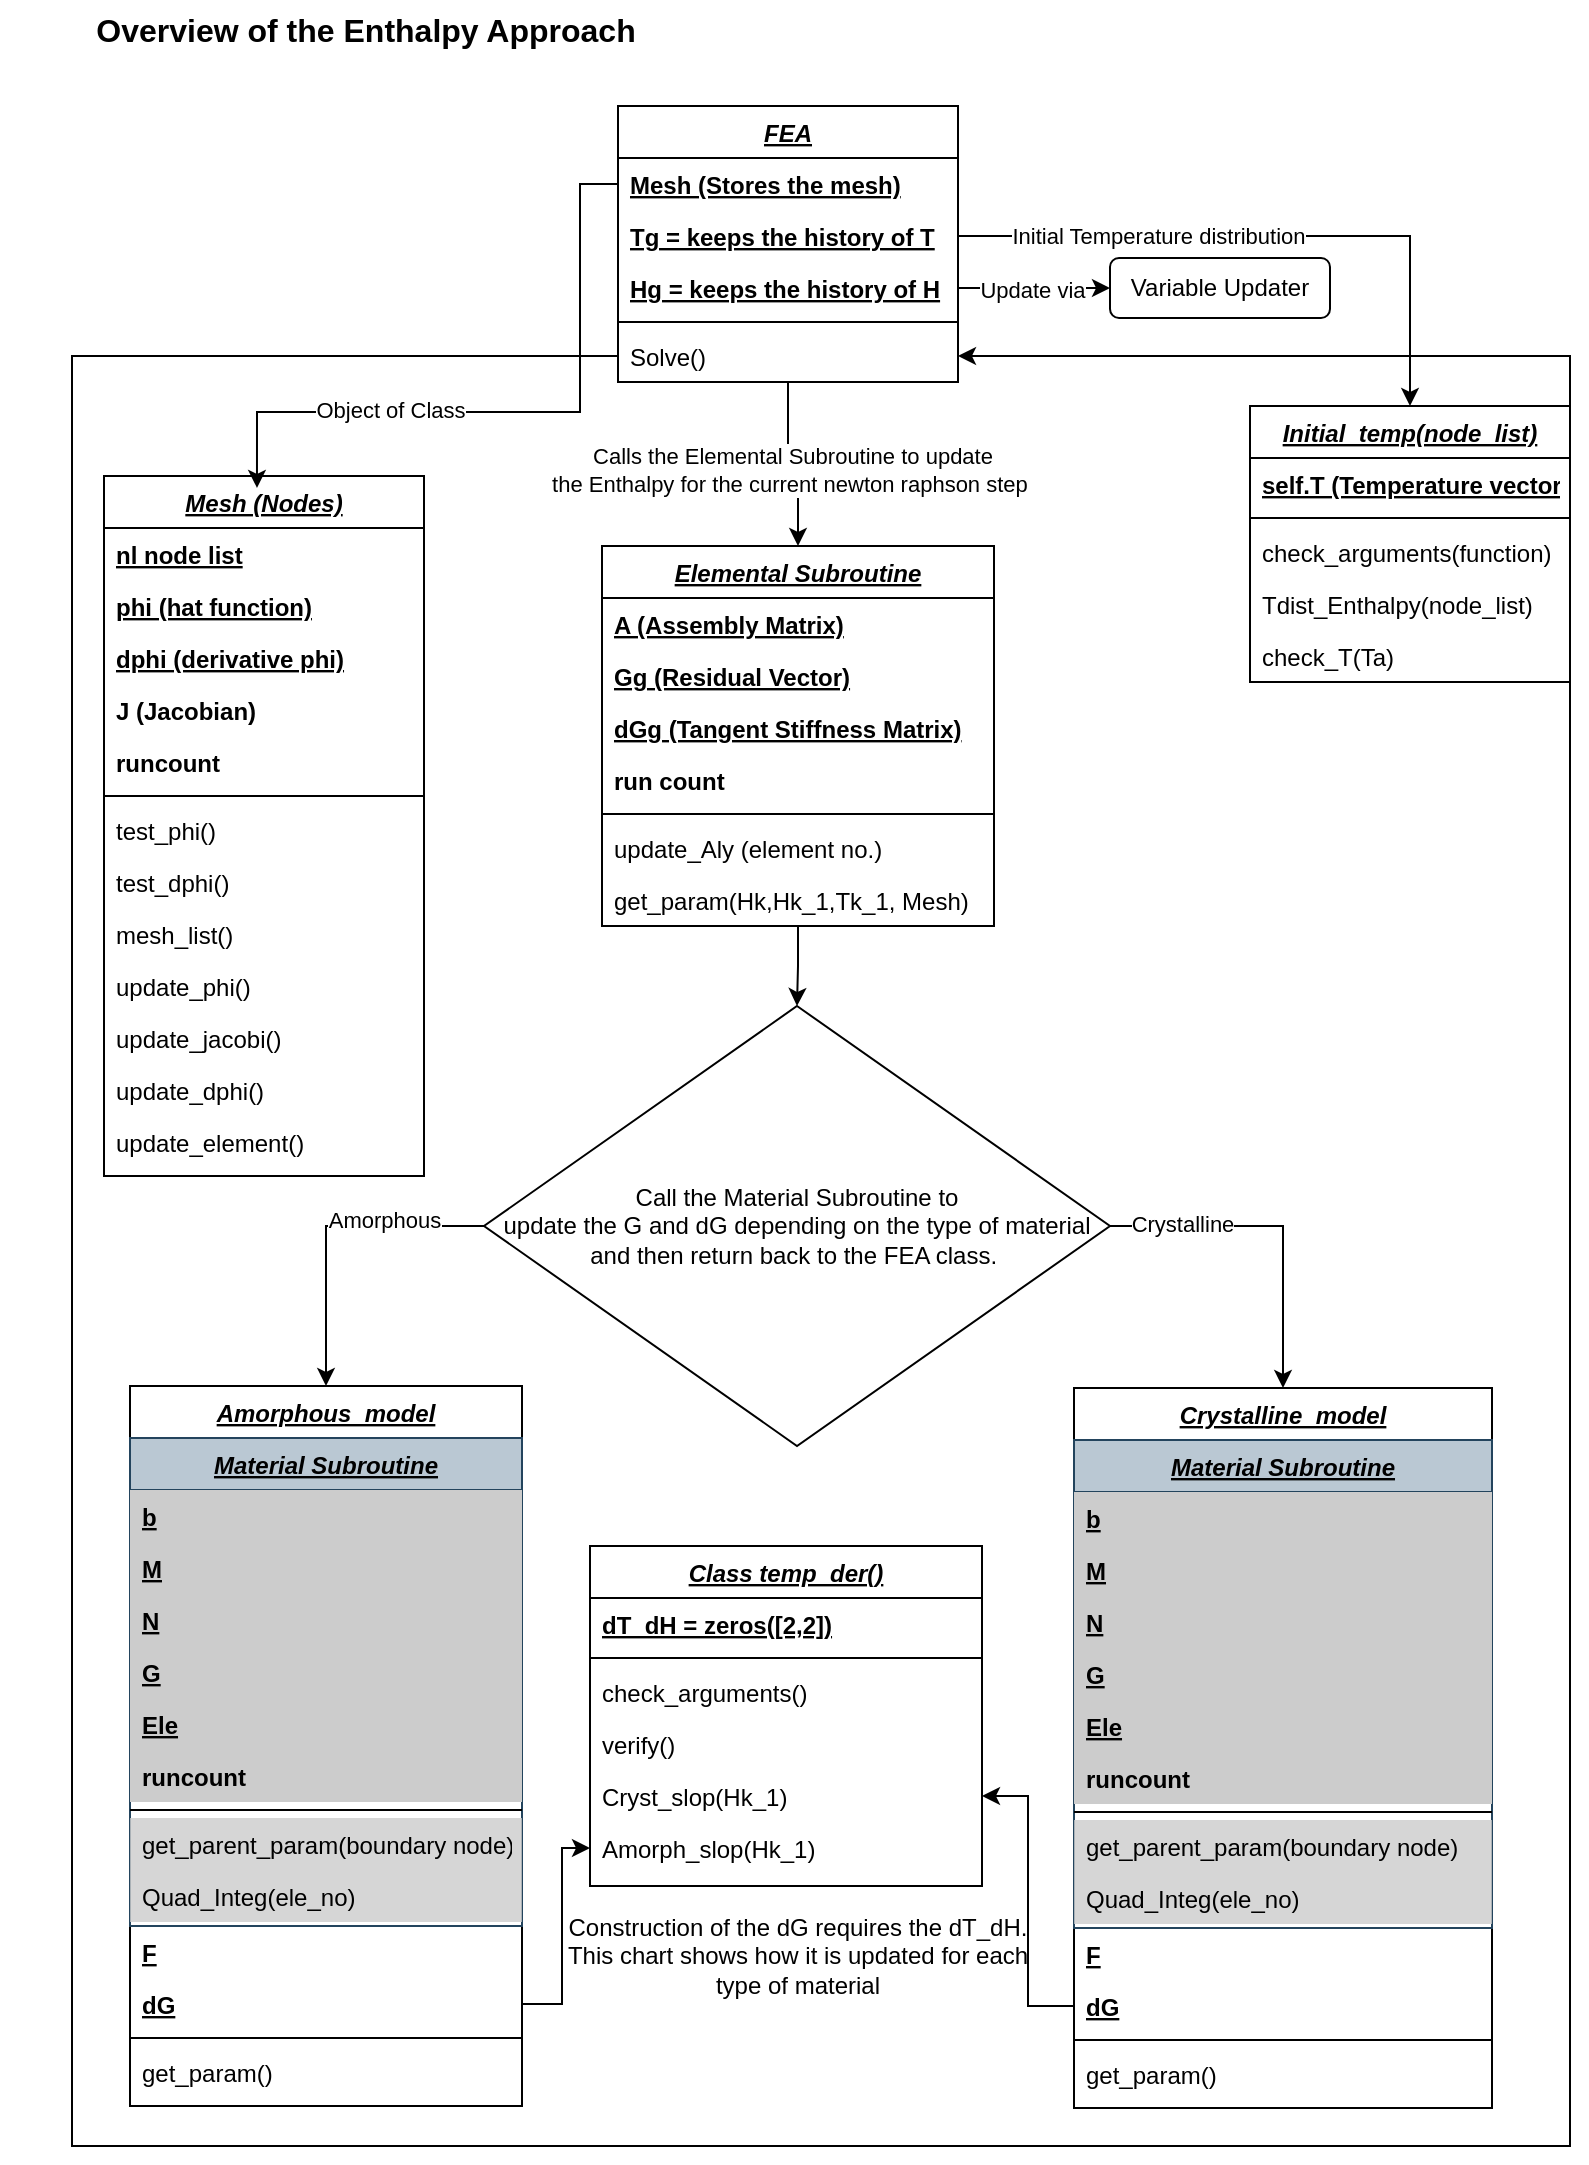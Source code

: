 <mxfile version="21.6.9" type="github">
  <diagram id="C5RBs43oDa-KdzZeNtuy" name="Page-1">
    <mxGraphModel dx="989" dy="570" grid="0" gridSize="10" guides="1" tooltips="1" connect="1" arrows="1" fold="1" page="1" pageScale="1" pageWidth="827" pageHeight="1169" math="0" shadow="0">
      <root>
        <mxCell id="WIyWlLk6GJQsqaUBKTNV-0" />
        <mxCell id="WIyWlLk6GJQsqaUBKTNV-1" parent="WIyWlLk6GJQsqaUBKTNV-0" />
        <mxCell id="n5Hhk4JCk81zsRMZou9J-4" style="edgeStyle=orthogonalEdgeStyle;rounded=0;orthogonalLoop=1;jettySize=auto;html=1;" parent="WIyWlLk6GJQsqaUBKTNV-1" source="zkfFHV4jXpPFQw0GAbJ--0" target="zkfFHV4jXpPFQw0GAbJ--17" edge="1">
          <mxGeometry relative="1" as="geometry" />
        </mxCell>
        <mxCell id="Q4a-WAnwk5-0MQSTKGTo-11" value="Calls the Elemental Subroutine to update &lt;br&gt;the Enthalpy for the current newton raphson step&amp;nbsp;" style="edgeLabel;html=1;align=center;verticalAlign=middle;resizable=0;points=[];" vertex="1" connectable="0" parent="n5Hhk4JCk81zsRMZou9J-4">
          <mxGeometry x="-0.01" y="-3" relative="1" as="geometry">
            <mxPoint as="offset" />
          </mxGeometry>
        </mxCell>
        <mxCell id="zkfFHV4jXpPFQw0GAbJ--13" value="Amorphous_model" style="swimlane;fontStyle=7;align=center;verticalAlign=top;childLayout=stackLayout;horizontal=1;startSize=26;horizontalStack=0;resizeParent=1;resizeLast=0;collapsible=1;marginBottom=0;rounded=0;shadow=0;strokeWidth=1;" parent="WIyWlLk6GJQsqaUBKTNV-1" vertex="1">
          <mxGeometry x="69" y="713" width="196" height="360" as="geometry">
            <mxRectangle x="340" y="380" width="170" height="26" as="alternateBounds" />
          </mxGeometry>
        </mxCell>
        <mxCell id="zkfFHV4jXpPFQw0GAbJ--6" value="Material Subroutine" style="swimlane;fontStyle=7;align=center;verticalAlign=top;childLayout=stackLayout;horizontal=1;startSize=26;horizontalStack=0;resizeParent=1;resizeLast=0;collapsible=1;marginBottom=0;rounded=0;shadow=0;strokeWidth=1;fillColor=#bac8d3;strokeColor=#23445d;" parent="zkfFHV4jXpPFQw0GAbJ--13" vertex="1">
          <mxGeometry y="26" width="196" height="244" as="geometry">
            <mxRectangle y="26" width="196" height="26" as="alternateBounds" />
          </mxGeometry>
        </mxCell>
        <mxCell id="zkfFHV4jXpPFQw0GAbJ--7" value="b" style="text;align=left;verticalAlign=top;spacingLeft=4;spacingRight=4;overflow=hidden;rotatable=0;points=[[0,0.5],[1,0.5]];portConstraint=eastwest;fillColor=#CCCCCC;fontStyle=5" parent="zkfFHV4jXpPFQw0GAbJ--6" vertex="1">
          <mxGeometry y="26" width="196" height="26" as="geometry" />
        </mxCell>
        <mxCell id="zkfFHV4jXpPFQw0GAbJ--8" value="M" style="text;align=left;verticalAlign=top;spacingLeft=4;spacingRight=4;overflow=hidden;rotatable=0;points=[[0,0.5],[1,0.5]];portConstraint=eastwest;rounded=0;shadow=0;html=0;fillColor=#CCCCCC;fontStyle=5" parent="zkfFHV4jXpPFQw0GAbJ--6" vertex="1">
          <mxGeometry y="52" width="196" height="26" as="geometry" />
        </mxCell>
        <mxCell id="zkfFHV4jXpPFQw0GAbJ--10" value="N" style="text;align=left;verticalAlign=top;spacingLeft=4;spacingRight=4;overflow=hidden;rotatable=0;points=[[0,0.5],[1,0.5]];portConstraint=eastwest;fontStyle=5;fillColor=#CCCCCC;" parent="zkfFHV4jXpPFQw0GAbJ--6" vertex="1">
          <mxGeometry y="78" width="196" height="26" as="geometry" />
        </mxCell>
        <mxCell id="n5Hhk4JCk81zsRMZou9J-6" value="G" style="text;align=left;verticalAlign=top;spacingLeft=4;spacingRight=4;overflow=hidden;rotatable=0;points=[[0,0.5],[1,0.5]];portConstraint=eastwest;fillColor=#CCCCCC;fontStyle=5" parent="zkfFHV4jXpPFQw0GAbJ--6" vertex="1">
          <mxGeometry y="104" width="196" height="26" as="geometry" />
        </mxCell>
        <mxCell id="n5Hhk4JCk81zsRMZou9J-7" value="Ele" style="text;align=left;verticalAlign=top;spacingLeft=4;spacingRight=4;overflow=hidden;rotatable=0;points=[[0,0.5],[1,0.5]];portConstraint=eastwest;fillColor=#CCCCCC;fontStyle=5" parent="zkfFHV4jXpPFQw0GAbJ--6" vertex="1">
          <mxGeometry y="130" width="196" height="26" as="geometry" />
        </mxCell>
        <mxCell id="n5Hhk4JCk81zsRMZou9J-8" value="runcount" style="text;align=left;verticalAlign=top;spacingLeft=4;spacingRight=4;overflow=hidden;rotatable=0;points=[[0,0.5],[1,0.5]];portConstraint=eastwest;fillColor=#CCCCCC;fontStyle=1" parent="zkfFHV4jXpPFQw0GAbJ--6" vertex="1">
          <mxGeometry y="156" width="196" height="26" as="geometry" />
        </mxCell>
        <mxCell id="zkfFHV4jXpPFQw0GAbJ--9" value="" style="line;html=1;strokeWidth=1;align=left;verticalAlign=middle;spacingTop=-1;spacingLeft=3;spacingRight=3;rotatable=0;labelPosition=right;points=[];portConstraint=eastwest;" parent="zkfFHV4jXpPFQw0GAbJ--6" vertex="1">
          <mxGeometry y="182" width="196" height="8" as="geometry" />
        </mxCell>
        <mxCell id="n5Hhk4JCk81zsRMZou9J-9" value="get_parent_param(boundary node)" style="text;align=left;verticalAlign=top;spacingLeft=4;spacingRight=4;overflow=hidden;rotatable=0;points=[[0,0.5],[1,0.5]];portConstraint=eastwest;fillColor=#CCCCCCCC;" parent="zkfFHV4jXpPFQw0GAbJ--6" vertex="1">
          <mxGeometry y="190" width="196" height="26" as="geometry" />
        </mxCell>
        <mxCell id="n5Hhk4JCk81zsRMZou9J-10" value="Quad_Integ(ele_no)" style="text;align=left;verticalAlign=top;spacingLeft=4;spacingRight=4;overflow=hidden;rotatable=0;points=[[0,0.5],[1,0.5]];portConstraint=eastwest;fillColor=#CCCCCCCC;" parent="zkfFHV4jXpPFQw0GAbJ--6" vertex="1">
          <mxGeometry y="216" width="196" height="26" as="geometry" />
        </mxCell>
        <mxCell id="n5Hhk4JCk81zsRMZou9J-15" value="F" style="text;align=left;verticalAlign=top;spacingLeft=4;spacingRight=4;overflow=hidden;rotatable=0;points=[[0,0.5],[1,0.5]];portConstraint=eastwest;fontStyle=5" parent="zkfFHV4jXpPFQw0GAbJ--13" vertex="1">
          <mxGeometry y="270" width="196" height="26" as="geometry" />
        </mxCell>
        <mxCell id="n5Hhk4JCk81zsRMZou9J-14" value="dG" style="text;align=left;verticalAlign=top;spacingLeft=4;spacingRight=4;overflow=hidden;rotatable=0;points=[[0,0.5],[1,0.5]];portConstraint=eastwest;rounded=0;shadow=0;html=0;fontStyle=5" parent="zkfFHV4jXpPFQw0GAbJ--13" vertex="1">
          <mxGeometry y="296" width="196" height="26" as="geometry" />
        </mxCell>
        <mxCell id="zkfFHV4jXpPFQw0GAbJ--15" value="" style="line;html=1;strokeWidth=1;align=left;verticalAlign=middle;spacingTop=-1;spacingLeft=3;spacingRight=3;rotatable=0;labelPosition=right;points=[];portConstraint=eastwest;" parent="zkfFHV4jXpPFQw0GAbJ--13" vertex="1">
          <mxGeometry y="322" width="196" height="8" as="geometry" />
        </mxCell>
        <mxCell id="n5Hhk4JCk81zsRMZou9J-16" value="get_param()" style="text;align=left;verticalAlign=top;spacingLeft=4;spacingRight=4;overflow=hidden;rotatable=0;points=[[0,0.5],[1,0.5]];portConstraint=eastwest;rounded=0;shadow=0;html=0;" parent="zkfFHV4jXpPFQw0GAbJ--13" vertex="1">
          <mxGeometry y="330" width="196" height="26" as="geometry" />
        </mxCell>
        <mxCell id="n5Hhk4JCk81zsRMZou9J-43" style="edgeStyle=orthogonalEdgeStyle;rounded=0;orthogonalLoop=1;jettySize=auto;html=1;entryX=0.5;entryY=0;entryDx=0;entryDy=0;" parent="WIyWlLk6GJQsqaUBKTNV-1" source="zkfFHV4jXpPFQw0GAbJ--17" target="n5Hhk4JCk81zsRMZou9J-42" edge="1">
          <mxGeometry relative="1" as="geometry" />
        </mxCell>
        <mxCell id="zkfFHV4jXpPFQw0GAbJ--17" value="Elemental Subroutine" style="swimlane;fontStyle=7;align=center;verticalAlign=top;childLayout=stackLayout;horizontal=1;startSize=26;horizontalStack=0;resizeParent=1;resizeLast=0;collapsible=1;marginBottom=0;rounded=0;shadow=0;strokeWidth=1;" parent="WIyWlLk6GJQsqaUBKTNV-1" vertex="1">
          <mxGeometry x="305" y="293" width="196" height="190" as="geometry">
            <mxRectangle x="550" y="140" width="160" height="26" as="alternateBounds" />
          </mxGeometry>
        </mxCell>
        <mxCell id="zkfFHV4jXpPFQw0GAbJ--18" value="A (Assembly Matrix)" style="text;align=left;verticalAlign=top;spacingLeft=4;spacingRight=4;overflow=hidden;rotatable=0;points=[[0,0.5],[1,0.5]];portConstraint=eastwest;fontStyle=5" parent="zkfFHV4jXpPFQw0GAbJ--17" vertex="1">
          <mxGeometry y="26" width="196" height="26" as="geometry" />
        </mxCell>
        <mxCell id="zkfFHV4jXpPFQw0GAbJ--19" value="Gg (Residual Vector)" style="text;align=left;verticalAlign=top;spacingLeft=4;spacingRight=4;overflow=hidden;rotatable=0;points=[[0,0.5],[1,0.5]];portConstraint=eastwest;rounded=0;shadow=0;html=0;fontStyle=5" parent="zkfFHV4jXpPFQw0GAbJ--17" vertex="1">
          <mxGeometry y="52" width="196" height="26" as="geometry" />
        </mxCell>
        <mxCell id="zkfFHV4jXpPFQw0GAbJ--20" value="dGg (Tangent Stiffness Matrix)" style="text;align=left;verticalAlign=top;spacingLeft=4;spacingRight=4;overflow=hidden;rotatable=0;points=[[0,0.5],[1,0.5]];portConstraint=eastwest;rounded=0;shadow=0;html=0;fontStyle=5" parent="zkfFHV4jXpPFQw0GAbJ--17" vertex="1">
          <mxGeometry y="78" width="196" height="26" as="geometry" />
        </mxCell>
        <mxCell id="zkfFHV4jXpPFQw0GAbJ--21" value="run count " style="text;align=left;verticalAlign=top;spacingLeft=4;spacingRight=4;overflow=hidden;rotatable=0;points=[[0,0.5],[1,0.5]];portConstraint=eastwest;rounded=0;shadow=0;html=0;fontStyle=1" parent="zkfFHV4jXpPFQw0GAbJ--17" vertex="1">
          <mxGeometry y="104" width="196" height="26" as="geometry" />
        </mxCell>
        <mxCell id="zkfFHV4jXpPFQw0GAbJ--23" value="" style="line;html=1;strokeWidth=1;align=left;verticalAlign=middle;spacingTop=-1;spacingLeft=3;spacingRight=3;rotatable=0;labelPosition=right;points=[];portConstraint=eastwest;" parent="zkfFHV4jXpPFQw0GAbJ--17" vertex="1">
          <mxGeometry y="130" width="196" height="8" as="geometry" />
        </mxCell>
        <mxCell id="zkfFHV4jXpPFQw0GAbJ--24" value="update_Aly (element no.)" style="text;align=left;verticalAlign=top;spacingLeft=4;spacingRight=4;overflow=hidden;rotatable=0;points=[[0,0.5],[1,0.5]];portConstraint=eastwest;" parent="zkfFHV4jXpPFQw0GAbJ--17" vertex="1">
          <mxGeometry y="138" width="196" height="26" as="geometry" />
        </mxCell>
        <mxCell id="zkfFHV4jXpPFQw0GAbJ--25" value="get_param(Hk,Hk_1,Tk_1, Mesh)" style="text;align=left;verticalAlign=top;spacingLeft=4;spacingRight=4;overflow=hidden;rotatable=0;points=[[0,0.5],[1,0.5]];portConstraint=eastwest;" parent="zkfFHV4jXpPFQw0GAbJ--17" vertex="1">
          <mxGeometry y="164" width="196" height="26" as="geometry" />
        </mxCell>
        <mxCell id="n5Hhk4JCk81zsRMZou9J-17" value="Crystalline_model" style="swimlane;fontStyle=7;align=center;verticalAlign=top;childLayout=stackLayout;horizontal=1;startSize=26;horizontalStack=0;resizeParent=1;resizeLast=0;collapsible=1;marginBottom=0;rounded=0;shadow=0;strokeWidth=1;" parent="WIyWlLk6GJQsqaUBKTNV-1" vertex="1">
          <mxGeometry x="541" y="714" width="209" height="360" as="geometry">
            <mxRectangle x="340" y="380" width="170" height="26" as="alternateBounds" />
          </mxGeometry>
        </mxCell>
        <mxCell id="n5Hhk4JCk81zsRMZou9J-18" value="Material Subroutine" style="swimlane;fontStyle=7;align=center;verticalAlign=top;childLayout=stackLayout;horizontal=1;startSize=26;horizontalStack=0;resizeParent=1;resizeLast=0;collapsible=1;marginBottom=0;rounded=0;shadow=0;strokeWidth=1;fillColor=#bac8d3;strokeColor=#23445d;" parent="n5Hhk4JCk81zsRMZou9J-17" vertex="1">
          <mxGeometry y="26" width="209" height="244" as="geometry">
            <mxRectangle y="26" width="160" height="26" as="alternateBounds" />
          </mxGeometry>
        </mxCell>
        <mxCell id="n5Hhk4JCk81zsRMZou9J-19" value="b" style="text;align=left;verticalAlign=top;spacingLeft=4;spacingRight=4;overflow=hidden;rotatable=0;points=[[0,0.5],[1,0.5]];portConstraint=eastwest;fillColor=#CCCCCC;fontStyle=5" parent="n5Hhk4JCk81zsRMZou9J-18" vertex="1">
          <mxGeometry y="26" width="209" height="26" as="geometry" />
        </mxCell>
        <mxCell id="n5Hhk4JCk81zsRMZou9J-20" value="M" style="text;align=left;verticalAlign=top;spacingLeft=4;spacingRight=4;overflow=hidden;rotatable=0;points=[[0,0.5],[1,0.5]];portConstraint=eastwest;rounded=0;shadow=0;html=0;fillColor=#CCCCCC;fontStyle=5" parent="n5Hhk4JCk81zsRMZou9J-18" vertex="1">
          <mxGeometry y="52" width="209" height="26" as="geometry" />
        </mxCell>
        <mxCell id="n5Hhk4JCk81zsRMZou9J-21" value="N" style="text;align=left;verticalAlign=top;spacingLeft=4;spacingRight=4;overflow=hidden;rotatable=0;points=[[0,0.5],[1,0.5]];portConstraint=eastwest;fontStyle=5;fillColor=#CCCCCC;" parent="n5Hhk4JCk81zsRMZou9J-18" vertex="1">
          <mxGeometry y="78" width="209" height="26" as="geometry" />
        </mxCell>
        <mxCell id="n5Hhk4JCk81zsRMZou9J-22" value="G" style="text;align=left;verticalAlign=top;spacingLeft=4;spacingRight=4;overflow=hidden;rotatable=0;points=[[0,0.5],[1,0.5]];portConstraint=eastwest;fillColor=#CCCCCC;fontStyle=5" parent="n5Hhk4JCk81zsRMZou9J-18" vertex="1">
          <mxGeometry y="104" width="209" height="26" as="geometry" />
        </mxCell>
        <mxCell id="n5Hhk4JCk81zsRMZou9J-23" value="Ele" style="text;align=left;verticalAlign=top;spacingLeft=4;spacingRight=4;overflow=hidden;rotatable=0;points=[[0,0.5],[1,0.5]];portConstraint=eastwest;fillColor=#CCCCCC;fontStyle=5" parent="n5Hhk4JCk81zsRMZou9J-18" vertex="1">
          <mxGeometry y="130" width="209" height="26" as="geometry" />
        </mxCell>
        <mxCell id="n5Hhk4JCk81zsRMZou9J-24" value="runcount" style="text;align=left;verticalAlign=top;spacingLeft=4;spacingRight=4;overflow=hidden;rotatable=0;points=[[0,0.5],[1,0.5]];portConstraint=eastwest;fillColor=#CCCCCC;fontStyle=1" parent="n5Hhk4JCk81zsRMZou9J-18" vertex="1">
          <mxGeometry y="156" width="209" height="26" as="geometry" />
        </mxCell>
        <mxCell id="n5Hhk4JCk81zsRMZou9J-25" value="" style="line;html=1;strokeWidth=1;align=left;verticalAlign=middle;spacingTop=-1;spacingLeft=3;spacingRight=3;rotatable=0;labelPosition=right;points=[];portConstraint=eastwest;" parent="n5Hhk4JCk81zsRMZou9J-18" vertex="1">
          <mxGeometry y="182" width="209" height="8" as="geometry" />
        </mxCell>
        <mxCell id="n5Hhk4JCk81zsRMZou9J-26" value="get_parent_param(boundary node)" style="text;align=left;verticalAlign=top;spacingLeft=4;spacingRight=4;overflow=hidden;rotatable=0;points=[[0,0.5],[1,0.5]];portConstraint=eastwest;fillColor=#CCCCCCCC;" parent="n5Hhk4JCk81zsRMZou9J-18" vertex="1">
          <mxGeometry y="190" width="209" height="26" as="geometry" />
        </mxCell>
        <mxCell id="n5Hhk4JCk81zsRMZou9J-27" value="Quad_Integ(ele_no)" style="text;align=left;verticalAlign=top;spacingLeft=4;spacingRight=4;overflow=hidden;rotatable=0;points=[[0,0.5],[1,0.5]];portConstraint=eastwest;fillColor=#CCCCCCCC;" parent="n5Hhk4JCk81zsRMZou9J-18" vertex="1">
          <mxGeometry y="216" width="209" height="26" as="geometry" />
        </mxCell>
        <mxCell id="n5Hhk4JCk81zsRMZou9J-28" value="F" style="text;align=left;verticalAlign=top;spacingLeft=4;spacingRight=4;overflow=hidden;rotatable=0;points=[[0,0.5],[1,0.5]];portConstraint=eastwest;fontStyle=5" parent="n5Hhk4JCk81zsRMZou9J-17" vertex="1">
          <mxGeometry y="270" width="209" height="26" as="geometry" />
        </mxCell>
        <mxCell id="n5Hhk4JCk81zsRMZou9J-29" value="dG" style="text;align=left;verticalAlign=top;spacingLeft=4;spacingRight=4;overflow=hidden;rotatable=0;points=[[0,0.5],[1,0.5]];portConstraint=eastwest;rounded=0;shadow=0;html=0;fontStyle=5" parent="n5Hhk4JCk81zsRMZou9J-17" vertex="1">
          <mxGeometry y="296" width="209" height="26" as="geometry" />
        </mxCell>
        <mxCell id="n5Hhk4JCk81zsRMZou9J-30" value="" style="line;html=1;strokeWidth=1;align=left;verticalAlign=middle;spacingTop=-1;spacingLeft=3;spacingRight=3;rotatable=0;labelPosition=right;points=[];portConstraint=eastwest;" parent="n5Hhk4JCk81zsRMZou9J-17" vertex="1">
          <mxGeometry y="322" width="209" height="8" as="geometry" />
        </mxCell>
        <mxCell id="n5Hhk4JCk81zsRMZou9J-31" value="get_param()" style="text;align=left;verticalAlign=top;spacingLeft=4;spacingRight=4;overflow=hidden;rotatable=0;points=[[0,0.5],[1,0.5]];portConstraint=eastwest;rounded=0;shadow=0;html=0;" parent="n5Hhk4JCk81zsRMZou9J-17" vertex="1">
          <mxGeometry y="330" width="209" height="26" as="geometry" />
        </mxCell>
        <mxCell id="n5Hhk4JCk81zsRMZou9J-44" style="edgeStyle=orthogonalEdgeStyle;rounded=0;orthogonalLoop=1;jettySize=auto;html=1;entryX=0.5;entryY=0;entryDx=0;entryDy=0;" parent="WIyWlLk6GJQsqaUBKTNV-1" source="n5Hhk4JCk81zsRMZou9J-42" target="zkfFHV4jXpPFQw0GAbJ--13" edge="1">
          <mxGeometry relative="1" as="geometry">
            <Array as="points">
              <mxPoint x="167" y="633" />
            </Array>
          </mxGeometry>
        </mxCell>
        <mxCell id="n5Hhk4JCk81zsRMZou9J-46" value="Amorphous" style="edgeLabel;html=1;align=center;verticalAlign=middle;resizable=0;points=[];" parent="n5Hhk4JCk81zsRMZou9J-44" vertex="1" connectable="0">
          <mxGeometry x="-0.373" y="-3" relative="1" as="geometry">
            <mxPoint as="offset" />
          </mxGeometry>
        </mxCell>
        <mxCell id="n5Hhk4JCk81zsRMZou9J-45" style="edgeStyle=orthogonalEdgeStyle;rounded=0;orthogonalLoop=1;jettySize=auto;html=1;entryX=0.5;entryY=0;entryDx=0;entryDy=0;" parent="WIyWlLk6GJQsqaUBKTNV-1" source="n5Hhk4JCk81zsRMZou9J-42" target="n5Hhk4JCk81zsRMZou9J-17" edge="1">
          <mxGeometry relative="1" as="geometry">
            <Array as="points">
              <mxPoint x="645" y="633" />
            </Array>
          </mxGeometry>
        </mxCell>
        <mxCell id="n5Hhk4JCk81zsRMZou9J-47" value="Crystalline" style="edgeLabel;html=1;align=center;verticalAlign=middle;resizable=0;points=[];" parent="n5Hhk4JCk81zsRMZou9J-45" vertex="1" connectable="0">
          <mxGeometry x="-0.576" y="1" relative="1" as="geometry">
            <mxPoint as="offset" />
          </mxGeometry>
        </mxCell>
        <mxCell id="n5Hhk4JCk81zsRMZou9J-42" value="Call the Material Subroutine to &lt;br&gt;update the G and dG depending on the type of material and then return back to the FEA class.&amp;nbsp;" style="rhombus;whiteSpace=wrap;html=1;" parent="WIyWlLk6GJQsqaUBKTNV-1" vertex="1">
          <mxGeometry x="246" y="523" width="313" height="220" as="geometry" />
        </mxCell>
        <mxCell id="n5Hhk4JCk81zsRMZou9J-54" style="edgeStyle=orthogonalEdgeStyle;rounded=0;orthogonalLoop=1;jettySize=auto;html=1;entryX=0.5;entryY=0;entryDx=0;entryDy=0;" parent="WIyWlLk6GJQsqaUBKTNV-1" source="zkfFHV4jXpPFQw0GAbJ--2" target="n5Hhk4JCk81zsRMZou9J-48" edge="1">
          <mxGeometry relative="1" as="geometry" />
        </mxCell>
        <mxCell id="n5Hhk4JCk81zsRMZou9J-55" value="Initial Temperature distribution" style="edgeLabel;html=1;align=center;verticalAlign=middle;resizable=0;points=[];" parent="n5Hhk4JCk81zsRMZou9J-54" vertex="1" connectable="0">
          <mxGeometry x="-0.621" y="1" relative="1" as="geometry">
            <mxPoint x="41" y="1" as="offset" />
          </mxGeometry>
        </mxCell>
        <mxCell id="n5Hhk4JCk81zsRMZou9J-56" value="Variable Updater" style="rounded=1;whiteSpace=wrap;html=1;" parent="WIyWlLk6GJQsqaUBKTNV-1" vertex="1">
          <mxGeometry x="559" y="149" width="110" height="30" as="geometry" />
        </mxCell>
        <mxCell id="zkfFHV4jXpPFQw0GAbJ--0" value="FEA" style="swimlane;fontStyle=7;align=center;verticalAlign=top;childLayout=stackLayout;horizontal=1;startSize=26;horizontalStack=0;resizeParent=1;resizeLast=0;collapsible=1;marginBottom=0;rounded=0;shadow=0;strokeWidth=1;" parent="WIyWlLk6GJQsqaUBKTNV-1" vertex="1">
          <mxGeometry x="313" y="73" width="170" height="138" as="geometry">
            <mxRectangle x="230" y="140" width="160" height="26" as="alternateBounds" />
          </mxGeometry>
        </mxCell>
        <mxCell id="zkfFHV4jXpPFQw0GAbJ--1" value="Mesh (Stores the mesh)" style="text;align=left;verticalAlign=top;spacingLeft=4;spacingRight=4;overflow=hidden;rotatable=0;points=[[0,0.5],[1,0.5]];portConstraint=eastwest;fontStyle=5" parent="zkfFHV4jXpPFQw0GAbJ--0" vertex="1">
          <mxGeometry y="26" width="170" height="26" as="geometry" />
        </mxCell>
        <mxCell id="zkfFHV4jXpPFQw0GAbJ--2" value="Tg = keeps the history of T" style="text;align=left;verticalAlign=top;spacingLeft=4;spacingRight=4;overflow=hidden;rotatable=0;points=[[0,0.5],[1,0.5]];portConstraint=eastwest;rounded=0;shadow=0;html=0;fontStyle=5" parent="zkfFHV4jXpPFQw0GAbJ--0" vertex="1">
          <mxGeometry y="52" width="170" height="26" as="geometry" />
        </mxCell>
        <mxCell id="zkfFHV4jXpPFQw0GAbJ--3" value="Hg = keeps the history of H" style="text;align=left;verticalAlign=top;spacingLeft=4;spacingRight=4;overflow=hidden;rotatable=0;points=[[0,0.5],[1,0.5]];portConstraint=eastwest;rounded=0;shadow=0;html=0;fontStyle=5" parent="zkfFHV4jXpPFQw0GAbJ--0" vertex="1">
          <mxGeometry y="78" width="170" height="26" as="geometry" />
        </mxCell>
        <mxCell id="zkfFHV4jXpPFQw0GAbJ--4" value="" style="line;html=1;strokeWidth=1;align=left;verticalAlign=middle;spacingTop=-1;spacingLeft=3;spacingRight=3;rotatable=0;labelPosition=right;points=[];portConstraint=eastwest;" parent="zkfFHV4jXpPFQw0GAbJ--0" vertex="1">
          <mxGeometry y="104" width="170" height="8" as="geometry" />
        </mxCell>
        <mxCell id="zkfFHV4jXpPFQw0GAbJ--5" value="Solve()" style="text;align=left;verticalAlign=top;spacingLeft=4;spacingRight=4;overflow=hidden;rotatable=0;points=[[0,0.5],[1,0.5]];portConstraint=eastwest;" parent="zkfFHV4jXpPFQw0GAbJ--0" vertex="1">
          <mxGeometry y="112" width="170" height="26" as="geometry" />
        </mxCell>
        <mxCell id="n5Hhk4JCk81zsRMZou9J-62" style="edgeStyle=orthogonalEdgeStyle;rounded=0;orthogonalLoop=1;jettySize=auto;html=1;exitX=0;exitY=0.5;exitDx=0;exitDy=0;entryX=1;entryY=0.5;entryDx=0;entryDy=0;" parent="zkfFHV4jXpPFQw0GAbJ--0" source="zkfFHV4jXpPFQw0GAbJ--5" target="zkfFHV4jXpPFQw0GAbJ--5" edge="1">
          <mxGeometry relative="1" as="geometry">
            <Array as="points">
              <mxPoint x="-273" y="125" />
              <mxPoint x="-273" y="1020" />
              <mxPoint x="476" y="1020" />
              <mxPoint x="476" y="125" />
            </Array>
          </mxGeometry>
        </mxCell>
        <mxCell id="n5Hhk4JCk81zsRMZou9J-48" value="Initial_temp(node_list)" style="swimlane;fontStyle=7;align=center;verticalAlign=top;childLayout=stackLayout;horizontal=1;startSize=26;horizontalStack=0;resizeParent=1;resizeLast=0;collapsible=1;marginBottom=0;rounded=0;shadow=0;strokeWidth=1;" parent="WIyWlLk6GJQsqaUBKTNV-1" vertex="1">
          <mxGeometry x="629" y="223" width="160" height="138" as="geometry">
            <mxRectangle x="230" y="140" width="160" height="26" as="alternateBounds" />
          </mxGeometry>
        </mxCell>
        <mxCell id="n5Hhk4JCk81zsRMZou9J-49" value="self.T (Temperature vector)" style="text;align=left;verticalAlign=top;spacingLeft=4;spacingRight=4;overflow=hidden;rotatable=0;points=[[0,0.5],[1,0.5]];portConstraint=eastwest;fontStyle=5" parent="n5Hhk4JCk81zsRMZou9J-48" vertex="1">
          <mxGeometry y="26" width="160" height="26" as="geometry" />
        </mxCell>
        <mxCell id="n5Hhk4JCk81zsRMZou9J-52" value="" style="line;html=1;strokeWidth=1;align=left;verticalAlign=middle;spacingTop=-1;spacingLeft=3;spacingRight=3;rotatable=0;labelPosition=right;points=[];portConstraint=eastwest;" parent="n5Hhk4JCk81zsRMZou9J-48" vertex="1">
          <mxGeometry y="52" width="160" height="8" as="geometry" />
        </mxCell>
        <mxCell id="n5Hhk4JCk81zsRMZou9J-51" value="check_arguments(function)" style="text;align=left;verticalAlign=top;spacingLeft=4;spacingRight=4;overflow=hidden;rotatable=0;points=[[0,0.5],[1,0.5]];portConstraint=eastwest;rounded=0;shadow=0;html=0;" parent="n5Hhk4JCk81zsRMZou9J-48" vertex="1">
          <mxGeometry y="60" width="160" height="26" as="geometry" />
        </mxCell>
        <mxCell id="n5Hhk4JCk81zsRMZou9J-50" value="Tdist_Enthalpy(node_list)" style="text;align=left;verticalAlign=top;spacingLeft=4;spacingRight=4;overflow=hidden;rotatable=0;points=[[0,0.5],[1,0.5]];portConstraint=eastwest;rounded=0;shadow=0;html=0;" parent="n5Hhk4JCk81zsRMZou9J-48" vertex="1">
          <mxGeometry y="86" width="160" height="26" as="geometry" />
        </mxCell>
        <mxCell id="n5Hhk4JCk81zsRMZou9J-53" value="check_T(Ta)" style="text;align=left;verticalAlign=top;spacingLeft=4;spacingRight=4;overflow=hidden;rotatable=0;points=[[0,0.5],[1,0.5]];portConstraint=eastwest;" parent="n5Hhk4JCk81zsRMZou9J-48" vertex="1">
          <mxGeometry y="112" width="160" height="26" as="geometry" />
        </mxCell>
        <mxCell id="n5Hhk4JCk81zsRMZou9J-63" value="Class temp_der()" style="swimlane;fontStyle=7;align=center;verticalAlign=top;childLayout=stackLayout;horizontal=1;startSize=26;horizontalStack=0;resizeParent=1;resizeLast=0;collapsible=1;marginBottom=0;rounded=0;shadow=0;strokeWidth=1;" parent="WIyWlLk6GJQsqaUBKTNV-1" vertex="1">
          <mxGeometry x="299" y="793" width="196" height="170" as="geometry">
            <mxRectangle x="550" y="140" width="160" height="26" as="alternateBounds" />
          </mxGeometry>
        </mxCell>
        <mxCell id="n5Hhk4JCk81zsRMZou9J-64" value="dT_dH = zeros([2,2])" style="text;align=left;verticalAlign=top;spacingLeft=4;spacingRight=4;overflow=hidden;rotatable=0;points=[[0,0.5],[1,0.5]];portConstraint=eastwest;fontStyle=5" parent="n5Hhk4JCk81zsRMZou9J-63" vertex="1">
          <mxGeometry y="26" width="196" height="26" as="geometry" />
        </mxCell>
        <mxCell id="n5Hhk4JCk81zsRMZou9J-68" value="" style="line;html=1;strokeWidth=1;align=left;verticalAlign=middle;spacingTop=-1;spacingLeft=3;spacingRight=3;rotatable=0;labelPosition=right;points=[];portConstraint=eastwest;" parent="n5Hhk4JCk81zsRMZou9J-63" vertex="1">
          <mxGeometry y="52" width="196" height="8" as="geometry" />
        </mxCell>
        <mxCell id="n5Hhk4JCk81zsRMZou9J-73" value="check_arguments()" style="text;align=left;verticalAlign=top;spacingLeft=4;spacingRight=4;overflow=hidden;rotatable=0;points=[[0,0.5],[1,0.5]];portConstraint=eastwest;" parent="n5Hhk4JCk81zsRMZou9J-63" vertex="1">
          <mxGeometry y="60" width="196" height="26" as="geometry" />
        </mxCell>
        <mxCell id="n5Hhk4JCk81zsRMZou9J-69" value="verify()" style="text;align=left;verticalAlign=top;spacingLeft=4;spacingRight=4;overflow=hidden;rotatable=0;points=[[0,0.5],[1,0.5]];portConstraint=eastwest;" parent="n5Hhk4JCk81zsRMZou9J-63" vertex="1">
          <mxGeometry y="86" width="196" height="26" as="geometry" />
        </mxCell>
        <mxCell id="n5Hhk4JCk81zsRMZou9J-65" value="Cryst_slop(Hk_1)" style="text;align=left;verticalAlign=top;spacingLeft=4;spacingRight=4;overflow=hidden;rotatable=0;points=[[0,0.5],[1,0.5]];portConstraint=eastwest;rounded=0;shadow=0;html=0;strokeColor=none;" parent="n5Hhk4JCk81zsRMZou9J-63" vertex="1">
          <mxGeometry y="112" width="196" height="26" as="geometry" />
        </mxCell>
        <mxCell id="n5Hhk4JCk81zsRMZou9J-66" value="Amorph_slop(Hk_1)" style="text;align=left;verticalAlign=top;spacingLeft=4;spacingRight=4;overflow=hidden;rotatable=0;points=[[0,0.5],[1,0.5]];portConstraint=eastwest;rounded=0;shadow=0;html=0;" parent="n5Hhk4JCk81zsRMZou9J-63" vertex="1">
          <mxGeometry y="138" width="196" height="26" as="geometry" />
        </mxCell>
        <mxCell id="n5Hhk4JCk81zsRMZou9J-74" style="edgeStyle=orthogonalEdgeStyle;rounded=0;orthogonalLoop=1;jettySize=auto;html=1;entryX=0;entryY=0.5;entryDx=0;entryDy=0;" parent="WIyWlLk6GJQsqaUBKTNV-1" source="n5Hhk4JCk81zsRMZou9J-14" target="n5Hhk4JCk81zsRMZou9J-66" edge="1">
          <mxGeometry relative="1" as="geometry">
            <Array as="points">
              <mxPoint x="285" y="1022" />
              <mxPoint x="285" y="944" />
            </Array>
          </mxGeometry>
        </mxCell>
        <mxCell id="n5Hhk4JCk81zsRMZou9J-75" style="edgeStyle=orthogonalEdgeStyle;rounded=0;orthogonalLoop=1;jettySize=auto;html=1;exitX=0;exitY=0.5;exitDx=0;exitDy=0;entryX=1;entryY=0.5;entryDx=0;entryDy=0;" parent="WIyWlLk6GJQsqaUBKTNV-1" source="n5Hhk4JCk81zsRMZou9J-29" target="n5Hhk4JCk81zsRMZou9J-65" edge="1">
          <mxGeometry relative="1" as="geometry" />
        </mxCell>
        <mxCell id="n5Hhk4JCk81zsRMZou9J-76" value="&lt;b&gt;&lt;font style=&quot;font-size: 16px;&quot;&gt;Overview of the Enthalpy Approach&lt;/font&gt;&lt;/b&gt;" style="text;html=1;strokeColor=none;fillColor=none;align=center;verticalAlign=middle;whiteSpace=wrap;rounded=0;" parent="WIyWlLk6GJQsqaUBKTNV-1" vertex="1">
          <mxGeometry x="4" y="20" width="366" height="30" as="geometry" />
        </mxCell>
        <mxCell id="n5Hhk4JCk81zsRMZou9J-77" value="Construction of the dG requires the dT_dH. This chart shows how it is updated for each type of material" style="text;html=1;strokeColor=none;fillColor=none;align=center;verticalAlign=middle;whiteSpace=wrap;rounded=0;" parent="WIyWlLk6GJQsqaUBKTNV-1" vertex="1">
          <mxGeometry x="286" y="970" width="234" height="56" as="geometry" />
        </mxCell>
        <mxCell id="Q4a-WAnwk5-0MQSTKGTo-4" value="Mesh (Nodes)" style="swimlane;fontStyle=7;align=center;verticalAlign=top;childLayout=stackLayout;horizontal=1;startSize=26;horizontalStack=0;resizeParent=1;resizeLast=0;collapsible=1;marginBottom=0;rounded=0;shadow=0;strokeWidth=1;" vertex="1" parent="WIyWlLk6GJQsqaUBKTNV-1">
          <mxGeometry x="56" y="258" width="160" height="350" as="geometry">
            <mxRectangle x="230" y="140" width="160" height="26" as="alternateBounds" />
          </mxGeometry>
        </mxCell>
        <mxCell id="Q4a-WAnwk5-0MQSTKGTo-5" value="nl node list" style="text;align=left;verticalAlign=top;spacingLeft=4;spacingRight=4;overflow=hidden;rotatable=0;points=[[0,0.5],[1,0.5]];portConstraint=eastwest;fontStyle=5" vertex="1" parent="Q4a-WAnwk5-0MQSTKGTo-4">
          <mxGeometry y="26" width="160" height="26" as="geometry" />
        </mxCell>
        <mxCell id="Q4a-WAnwk5-0MQSTKGTo-7" value="phi (hat function)" style="text;align=left;verticalAlign=top;spacingLeft=4;spacingRight=4;overflow=hidden;rotatable=0;points=[[0,0.5],[1,0.5]];portConstraint=eastwest;rounded=0;shadow=0;html=0;fontStyle=5" vertex="1" parent="Q4a-WAnwk5-0MQSTKGTo-4">
          <mxGeometry y="52" width="160" height="26" as="geometry" />
        </mxCell>
        <mxCell id="Q4a-WAnwk5-0MQSTKGTo-8" value="dphi (derivative phi)" style="text;align=left;verticalAlign=top;spacingLeft=4;spacingRight=4;overflow=hidden;rotatable=0;points=[[0,0.5],[1,0.5]];portConstraint=eastwest;rounded=0;shadow=0;html=0;fontStyle=5" vertex="1" parent="Q4a-WAnwk5-0MQSTKGTo-4">
          <mxGeometry y="78" width="160" height="26" as="geometry" />
        </mxCell>
        <mxCell id="Q4a-WAnwk5-0MQSTKGTo-9" value="J (Jacobian)" style="text;align=left;verticalAlign=top;spacingLeft=4;spacingRight=4;overflow=hidden;rotatable=0;points=[[0,0.5],[1,0.5]];portConstraint=eastwest;fontStyle=1" vertex="1" parent="Q4a-WAnwk5-0MQSTKGTo-4">
          <mxGeometry y="104" width="160" height="26" as="geometry" />
        </mxCell>
        <mxCell id="Q4a-WAnwk5-0MQSTKGTo-25" value="runcount" style="text;align=left;verticalAlign=top;spacingLeft=4;spacingRight=4;overflow=hidden;rotatable=0;points=[[0,0.5],[1,0.5]];portConstraint=eastwest;fontStyle=1" vertex="1" parent="Q4a-WAnwk5-0MQSTKGTo-4">
          <mxGeometry y="130" width="160" height="26" as="geometry" />
        </mxCell>
        <mxCell id="Q4a-WAnwk5-0MQSTKGTo-6" value="" style="line;html=1;strokeWidth=1;align=left;verticalAlign=middle;spacingTop=-1;spacingLeft=3;spacingRight=3;rotatable=0;labelPosition=right;points=[];portConstraint=eastwest;" vertex="1" parent="Q4a-WAnwk5-0MQSTKGTo-4">
          <mxGeometry y="156" width="160" height="8" as="geometry" />
        </mxCell>
        <mxCell id="Q4a-WAnwk5-0MQSTKGTo-26" value="test_phi()" style="text;align=left;verticalAlign=top;spacingLeft=4;spacingRight=4;overflow=hidden;rotatable=0;points=[[0,0.5],[1,0.5]];portConstraint=eastwest;" vertex="1" parent="Q4a-WAnwk5-0MQSTKGTo-4">
          <mxGeometry y="164" width="160" height="26" as="geometry" />
        </mxCell>
        <mxCell id="Q4a-WAnwk5-0MQSTKGTo-27" value="test_dphi()" style="text;align=left;verticalAlign=top;spacingLeft=4;spacingRight=4;overflow=hidden;rotatable=0;points=[[0,0.5],[1,0.5]];portConstraint=eastwest;" vertex="1" parent="Q4a-WAnwk5-0MQSTKGTo-4">
          <mxGeometry y="190" width="160" height="26" as="geometry" />
        </mxCell>
        <mxCell id="Q4a-WAnwk5-0MQSTKGTo-28" value="mesh_list()" style="text;align=left;verticalAlign=top;spacingLeft=4;spacingRight=4;overflow=hidden;rotatable=0;points=[[0,0.5],[1,0.5]];portConstraint=eastwest;" vertex="1" parent="Q4a-WAnwk5-0MQSTKGTo-4">
          <mxGeometry y="216" width="160" height="26" as="geometry" />
        </mxCell>
        <mxCell id="Q4a-WAnwk5-0MQSTKGTo-29" value="update_phi()" style="text;align=left;verticalAlign=top;spacingLeft=4;spacingRight=4;overflow=hidden;rotatable=0;points=[[0,0.5],[1,0.5]];portConstraint=eastwest;" vertex="1" parent="Q4a-WAnwk5-0MQSTKGTo-4">
          <mxGeometry y="242" width="160" height="26" as="geometry" />
        </mxCell>
        <mxCell id="Q4a-WAnwk5-0MQSTKGTo-30" value="update_jacobi()" style="text;align=left;verticalAlign=top;spacingLeft=4;spacingRight=4;overflow=hidden;rotatable=0;points=[[0,0.5],[1,0.5]];portConstraint=eastwest;" vertex="1" parent="Q4a-WAnwk5-0MQSTKGTo-4">
          <mxGeometry y="268" width="160" height="26" as="geometry" />
        </mxCell>
        <mxCell id="Q4a-WAnwk5-0MQSTKGTo-31" value="update_dphi()" style="text;align=left;verticalAlign=top;spacingLeft=4;spacingRight=4;overflow=hidden;rotatable=0;points=[[0,0.5],[1,0.5]];portConstraint=eastwest;" vertex="1" parent="Q4a-WAnwk5-0MQSTKGTo-4">
          <mxGeometry y="294" width="160" height="26" as="geometry" />
        </mxCell>
        <mxCell id="Q4a-WAnwk5-0MQSTKGTo-32" value="update_element()" style="text;align=left;verticalAlign=top;spacingLeft=4;spacingRight=4;overflow=hidden;rotatable=0;points=[[0,0.5],[1,0.5]];portConstraint=eastwest;" vertex="1" parent="Q4a-WAnwk5-0MQSTKGTo-4">
          <mxGeometry y="320" width="160" height="26" as="geometry" />
        </mxCell>
        <mxCell id="Q4a-WAnwk5-0MQSTKGTo-20" style="edgeStyle=orthogonalEdgeStyle;rounded=0;orthogonalLoop=1;jettySize=auto;html=1;entryX=0.478;entryY=0.017;entryDx=0;entryDy=0;entryPerimeter=0;" edge="1" parent="WIyWlLk6GJQsqaUBKTNV-1" source="zkfFHV4jXpPFQw0GAbJ--1" target="Q4a-WAnwk5-0MQSTKGTo-4">
          <mxGeometry relative="1" as="geometry">
            <mxPoint x="209" y="246" as="targetPoint" />
            <Array as="points">
              <mxPoint x="294" y="112" />
              <mxPoint x="294" y="226" />
              <mxPoint x="133" y="226" />
            </Array>
          </mxGeometry>
        </mxCell>
        <mxCell id="Q4a-WAnwk5-0MQSTKGTo-22" value="Object of Class" style="edgeLabel;html=1;align=center;verticalAlign=middle;resizable=0;points=[];" vertex="1" connectable="0" parent="Q4a-WAnwk5-0MQSTKGTo-20">
          <mxGeometry x="0.372" y="-1" relative="1" as="geometry">
            <mxPoint as="offset" />
          </mxGeometry>
        </mxCell>
        <mxCell id="Q4a-WAnwk5-0MQSTKGTo-23" style="edgeStyle=orthogonalEdgeStyle;rounded=0;orthogonalLoop=1;jettySize=auto;html=1;" edge="1" parent="WIyWlLk6GJQsqaUBKTNV-1" source="zkfFHV4jXpPFQw0GAbJ--3" target="n5Hhk4JCk81zsRMZou9J-56">
          <mxGeometry relative="1" as="geometry" />
        </mxCell>
        <mxCell id="Q4a-WAnwk5-0MQSTKGTo-24" value="Update via" style="edgeLabel;html=1;align=center;verticalAlign=middle;resizable=0;points=[];" vertex="1" connectable="0" parent="Q4a-WAnwk5-0MQSTKGTo-23">
          <mxGeometry x="-0.041" y="-1" relative="1" as="geometry">
            <mxPoint as="offset" />
          </mxGeometry>
        </mxCell>
      </root>
    </mxGraphModel>
  </diagram>
</mxfile>
